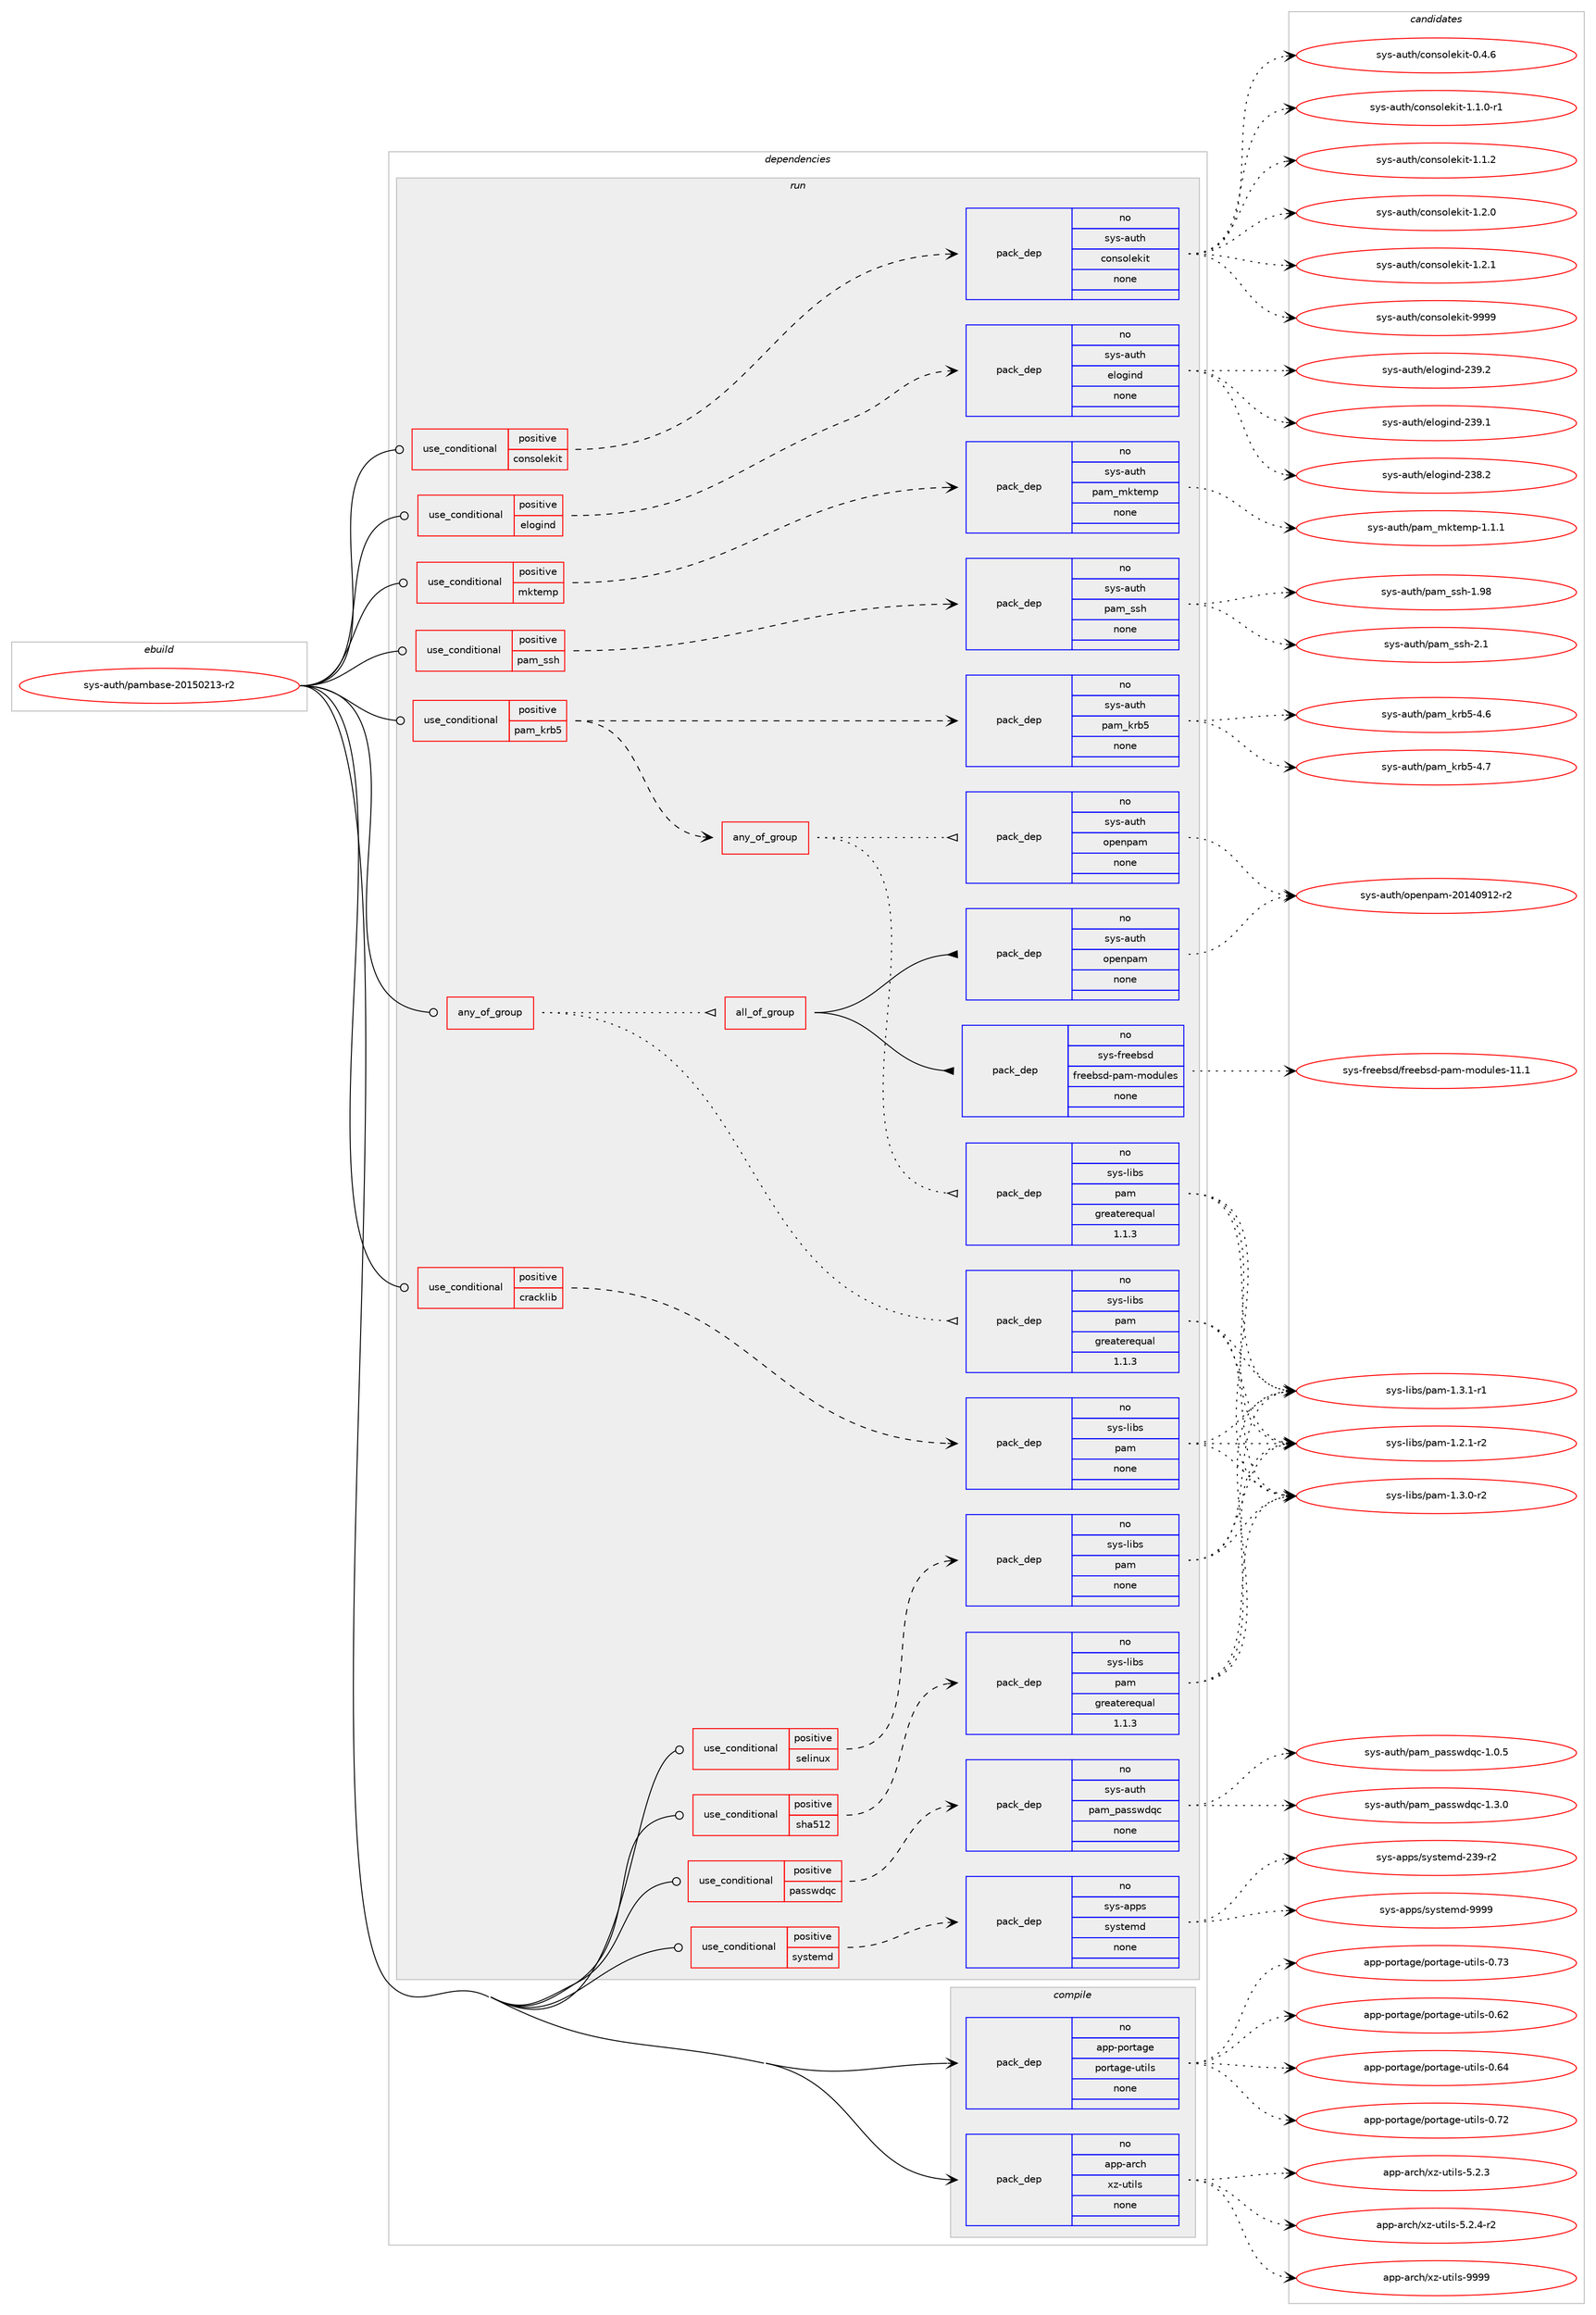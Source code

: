 digraph prolog {

# *************
# Graph options
# *************

newrank=true;
concentrate=true;
compound=true;
graph [rankdir=LR,fontname=Helvetica,fontsize=10,ranksep=1.5];#, ranksep=2.5, nodesep=0.2];
edge  [arrowhead=vee];
node  [fontname=Helvetica,fontsize=10];

# **********
# The ebuild
# **********

subgraph cluster_leftcol {
color=gray;
rank=same;
label=<<i>ebuild</i>>;
id [label="sys-auth/pambase-20150213-r2", color=red, width=4, href="../sys-auth/pambase-20150213-r2.svg"];
}

# ****************
# The dependencies
# ****************

subgraph cluster_midcol {
color=gray;
label=<<i>dependencies</i>>;
subgraph cluster_compile {
fillcolor="#eeeeee";
style=filled;
label=<<i>compile</i>>;
subgraph pack5057 {
dependency6252 [label=<<TABLE BORDER="0" CELLBORDER="1" CELLSPACING="0" CELLPADDING="4" WIDTH="220"><TR><TD ROWSPAN="6" CELLPADDING="30">pack_dep</TD></TR><TR><TD WIDTH="110">no</TD></TR><TR><TD>app-arch</TD></TR><TR><TD>xz-utils</TD></TR><TR><TD>none</TD></TR><TR><TD></TD></TR></TABLE>>, shape=none, color=blue];
}
id:e -> dependency6252:w [weight=20,style="solid",arrowhead="vee"];
subgraph pack5058 {
dependency6253 [label=<<TABLE BORDER="0" CELLBORDER="1" CELLSPACING="0" CELLPADDING="4" WIDTH="220"><TR><TD ROWSPAN="6" CELLPADDING="30">pack_dep</TD></TR><TR><TD WIDTH="110">no</TD></TR><TR><TD>app-portage</TD></TR><TR><TD>portage-utils</TD></TR><TR><TD>none</TD></TR><TR><TD></TD></TR></TABLE>>, shape=none, color=blue];
}
id:e -> dependency6253:w [weight=20,style="solid",arrowhead="vee"];
}
subgraph cluster_compileandrun {
fillcolor="#eeeeee";
style=filled;
label=<<i>compile and run</i>>;
}
subgraph cluster_run {
fillcolor="#eeeeee";
style=filled;
label=<<i>run</i>>;
subgraph any144 {
dependency6254 [label=<<TABLE BORDER="0" CELLBORDER="1" CELLSPACING="0" CELLPADDING="4"><TR><TD CELLPADDING="10">any_of_group</TD></TR></TABLE>>, shape=none, color=red];subgraph pack5059 {
dependency6255 [label=<<TABLE BORDER="0" CELLBORDER="1" CELLSPACING="0" CELLPADDING="4" WIDTH="220"><TR><TD ROWSPAN="6" CELLPADDING="30">pack_dep</TD></TR><TR><TD WIDTH="110">no</TD></TR><TR><TD>sys-libs</TD></TR><TR><TD>pam</TD></TR><TR><TD>greaterequal</TD></TR><TR><TD>1.1.3</TD></TR></TABLE>>, shape=none, color=blue];
}
dependency6254:e -> dependency6255:w [weight=20,style="dotted",arrowhead="oinv"];
subgraph all10 {
dependency6256 [label=<<TABLE BORDER="0" CELLBORDER="1" CELLSPACING="0" CELLPADDING="4"><TR><TD CELLPADDING="10">all_of_group</TD></TR></TABLE>>, shape=none, color=red];subgraph pack5060 {
dependency6257 [label=<<TABLE BORDER="0" CELLBORDER="1" CELLSPACING="0" CELLPADDING="4" WIDTH="220"><TR><TD ROWSPAN="6" CELLPADDING="30">pack_dep</TD></TR><TR><TD WIDTH="110">no</TD></TR><TR><TD>sys-auth</TD></TR><TR><TD>openpam</TD></TR><TR><TD>none</TD></TR><TR><TD></TD></TR></TABLE>>, shape=none, color=blue];
}
dependency6256:e -> dependency6257:w [weight=20,style="solid",arrowhead="inv"];
subgraph pack5061 {
dependency6258 [label=<<TABLE BORDER="0" CELLBORDER="1" CELLSPACING="0" CELLPADDING="4" WIDTH="220"><TR><TD ROWSPAN="6" CELLPADDING="30">pack_dep</TD></TR><TR><TD WIDTH="110">no</TD></TR><TR><TD>sys-freebsd</TD></TR><TR><TD>freebsd-pam-modules</TD></TR><TR><TD>none</TD></TR><TR><TD></TD></TR></TABLE>>, shape=none, color=blue];
}
dependency6256:e -> dependency6258:w [weight=20,style="solid",arrowhead="inv"];
}
dependency6254:e -> dependency6256:w [weight=20,style="dotted",arrowhead="oinv"];
}
id:e -> dependency6254:w [weight=20,style="solid",arrowhead="odot"];
subgraph cond1044 {
dependency6259 [label=<<TABLE BORDER="0" CELLBORDER="1" CELLSPACING="0" CELLPADDING="4"><TR><TD ROWSPAN="3" CELLPADDING="10">use_conditional</TD></TR><TR><TD>positive</TD></TR><TR><TD>consolekit</TD></TR></TABLE>>, shape=none, color=red];
subgraph pack5062 {
dependency6260 [label=<<TABLE BORDER="0" CELLBORDER="1" CELLSPACING="0" CELLPADDING="4" WIDTH="220"><TR><TD ROWSPAN="6" CELLPADDING="30">pack_dep</TD></TR><TR><TD WIDTH="110">no</TD></TR><TR><TD>sys-auth</TD></TR><TR><TD>consolekit</TD></TR><TR><TD>none</TD></TR><TR><TD></TD></TR></TABLE>>, shape=none, color=blue];
}
dependency6259:e -> dependency6260:w [weight=20,style="dashed",arrowhead="vee"];
}
id:e -> dependency6259:w [weight=20,style="solid",arrowhead="odot"];
subgraph cond1045 {
dependency6261 [label=<<TABLE BORDER="0" CELLBORDER="1" CELLSPACING="0" CELLPADDING="4"><TR><TD ROWSPAN="3" CELLPADDING="10">use_conditional</TD></TR><TR><TD>positive</TD></TR><TR><TD>cracklib</TD></TR></TABLE>>, shape=none, color=red];
subgraph pack5063 {
dependency6262 [label=<<TABLE BORDER="0" CELLBORDER="1" CELLSPACING="0" CELLPADDING="4" WIDTH="220"><TR><TD ROWSPAN="6" CELLPADDING="30">pack_dep</TD></TR><TR><TD WIDTH="110">no</TD></TR><TR><TD>sys-libs</TD></TR><TR><TD>pam</TD></TR><TR><TD>none</TD></TR><TR><TD></TD></TR></TABLE>>, shape=none, color=blue];
}
dependency6261:e -> dependency6262:w [weight=20,style="dashed",arrowhead="vee"];
}
id:e -> dependency6261:w [weight=20,style="solid",arrowhead="odot"];
subgraph cond1046 {
dependency6263 [label=<<TABLE BORDER="0" CELLBORDER="1" CELLSPACING="0" CELLPADDING="4"><TR><TD ROWSPAN="3" CELLPADDING="10">use_conditional</TD></TR><TR><TD>positive</TD></TR><TR><TD>elogind</TD></TR></TABLE>>, shape=none, color=red];
subgraph pack5064 {
dependency6264 [label=<<TABLE BORDER="0" CELLBORDER="1" CELLSPACING="0" CELLPADDING="4" WIDTH="220"><TR><TD ROWSPAN="6" CELLPADDING="30">pack_dep</TD></TR><TR><TD WIDTH="110">no</TD></TR><TR><TD>sys-auth</TD></TR><TR><TD>elogind</TD></TR><TR><TD>none</TD></TR><TR><TD></TD></TR></TABLE>>, shape=none, color=blue];
}
dependency6263:e -> dependency6264:w [weight=20,style="dashed",arrowhead="vee"];
}
id:e -> dependency6263:w [weight=20,style="solid",arrowhead="odot"];
subgraph cond1047 {
dependency6265 [label=<<TABLE BORDER="0" CELLBORDER="1" CELLSPACING="0" CELLPADDING="4"><TR><TD ROWSPAN="3" CELLPADDING="10">use_conditional</TD></TR><TR><TD>positive</TD></TR><TR><TD>mktemp</TD></TR></TABLE>>, shape=none, color=red];
subgraph pack5065 {
dependency6266 [label=<<TABLE BORDER="0" CELLBORDER="1" CELLSPACING="0" CELLPADDING="4" WIDTH="220"><TR><TD ROWSPAN="6" CELLPADDING="30">pack_dep</TD></TR><TR><TD WIDTH="110">no</TD></TR><TR><TD>sys-auth</TD></TR><TR><TD>pam_mktemp</TD></TR><TR><TD>none</TD></TR><TR><TD></TD></TR></TABLE>>, shape=none, color=blue];
}
dependency6265:e -> dependency6266:w [weight=20,style="dashed",arrowhead="vee"];
}
id:e -> dependency6265:w [weight=20,style="solid",arrowhead="odot"];
subgraph cond1048 {
dependency6267 [label=<<TABLE BORDER="0" CELLBORDER="1" CELLSPACING="0" CELLPADDING="4"><TR><TD ROWSPAN="3" CELLPADDING="10">use_conditional</TD></TR><TR><TD>positive</TD></TR><TR><TD>pam_krb5</TD></TR></TABLE>>, shape=none, color=red];
subgraph any145 {
dependency6268 [label=<<TABLE BORDER="0" CELLBORDER="1" CELLSPACING="0" CELLPADDING="4"><TR><TD CELLPADDING="10">any_of_group</TD></TR></TABLE>>, shape=none, color=red];subgraph pack5066 {
dependency6269 [label=<<TABLE BORDER="0" CELLBORDER="1" CELLSPACING="0" CELLPADDING="4" WIDTH="220"><TR><TD ROWSPAN="6" CELLPADDING="30">pack_dep</TD></TR><TR><TD WIDTH="110">no</TD></TR><TR><TD>sys-libs</TD></TR><TR><TD>pam</TD></TR><TR><TD>greaterequal</TD></TR><TR><TD>1.1.3</TD></TR></TABLE>>, shape=none, color=blue];
}
dependency6268:e -> dependency6269:w [weight=20,style="dotted",arrowhead="oinv"];
subgraph pack5067 {
dependency6270 [label=<<TABLE BORDER="0" CELLBORDER="1" CELLSPACING="0" CELLPADDING="4" WIDTH="220"><TR><TD ROWSPAN="6" CELLPADDING="30">pack_dep</TD></TR><TR><TD WIDTH="110">no</TD></TR><TR><TD>sys-auth</TD></TR><TR><TD>openpam</TD></TR><TR><TD>none</TD></TR><TR><TD></TD></TR></TABLE>>, shape=none, color=blue];
}
dependency6268:e -> dependency6270:w [weight=20,style="dotted",arrowhead="oinv"];
}
dependency6267:e -> dependency6268:w [weight=20,style="dashed",arrowhead="vee"];
subgraph pack5068 {
dependency6271 [label=<<TABLE BORDER="0" CELLBORDER="1" CELLSPACING="0" CELLPADDING="4" WIDTH="220"><TR><TD ROWSPAN="6" CELLPADDING="30">pack_dep</TD></TR><TR><TD WIDTH="110">no</TD></TR><TR><TD>sys-auth</TD></TR><TR><TD>pam_krb5</TD></TR><TR><TD>none</TD></TR><TR><TD></TD></TR></TABLE>>, shape=none, color=blue];
}
dependency6267:e -> dependency6271:w [weight=20,style="dashed",arrowhead="vee"];
}
id:e -> dependency6267:w [weight=20,style="solid",arrowhead="odot"];
subgraph cond1049 {
dependency6272 [label=<<TABLE BORDER="0" CELLBORDER="1" CELLSPACING="0" CELLPADDING="4"><TR><TD ROWSPAN="3" CELLPADDING="10">use_conditional</TD></TR><TR><TD>positive</TD></TR><TR><TD>pam_ssh</TD></TR></TABLE>>, shape=none, color=red];
subgraph pack5069 {
dependency6273 [label=<<TABLE BORDER="0" CELLBORDER="1" CELLSPACING="0" CELLPADDING="4" WIDTH="220"><TR><TD ROWSPAN="6" CELLPADDING="30">pack_dep</TD></TR><TR><TD WIDTH="110">no</TD></TR><TR><TD>sys-auth</TD></TR><TR><TD>pam_ssh</TD></TR><TR><TD>none</TD></TR><TR><TD></TD></TR></TABLE>>, shape=none, color=blue];
}
dependency6272:e -> dependency6273:w [weight=20,style="dashed",arrowhead="vee"];
}
id:e -> dependency6272:w [weight=20,style="solid",arrowhead="odot"];
subgraph cond1050 {
dependency6274 [label=<<TABLE BORDER="0" CELLBORDER="1" CELLSPACING="0" CELLPADDING="4"><TR><TD ROWSPAN="3" CELLPADDING="10">use_conditional</TD></TR><TR><TD>positive</TD></TR><TR><TD>passwdqc</TD></TR></TABLE>>, shape=none, color=red];
subgraph pack5070 {
dependency6275 [label=<<TABLE BORDER="0" CELLBORDER="1" CELLSPACING="0" CELLPADDING="4" WIDTH="220"><TR><TD ROWSPAN="6" CELLPADDING="30">pack_dep</TD></TR><TR><TD WIDTH="110">no</TD></TR><TR><TD>sys-auth</TD></TR><TR><TD>pam_passwdqc</TD></TR><TR><TD>none</TD></TR><TR><TD></TD></TR></TABLE>>, shape=none, color=blue];
}
dependency6274:e -> dependency6275:w [weight=20,style="dashed",arrowhead="vee"];
}
id:e -> dependency6274:w [weight=20,style="solid",arrowhead="odot"];
subgraph cond1051 {
dependency6276 [label=<<TABLE BORDER="0" CELLBORDER="1" CELLSPACING="0" CELLPADDING="4"><TR><TD ROWSPAN="3" CELLPADDING="10">use_conditional</TD></TR><TR><TD>positive</TD></TR><TR><TD>selinux</TD></TR></TABLE>>, shape=none, color=red];
subgraph pack5071 {
dependency6277 [label=<<TABLE BORDER="0" CELLBORDER="1" CELLSPACING="0" CELLPADDING="4" WIDTH="220"><TR><TD ROWSPAN="6" CELLPADDING="30">pack_dep</TD></TR><TR><TD WIDTH="110">no</TD></TR><TR><TD>sys-libs</TD></TR><TR><TD>pam</TD></TR><TR><TD>none</TD></TR><TR><TD></TD></TR></TABLE>>, shape=none, color=blue];
}
dependency6276:e -> dependency6277:w [weight=20,style="dashed",arrowhead="vee"];
}
id:e -> dependency6276:w [weight=20,style="solid",arrowhead="odot"];
subgraph cond1052 {
dependency6278 [label=<<TABLE BORDER="0" CELLBORDER="1" CELLSPACING="0" CELLPADDING="4"><TR><TD ROWSPAN="3" CELLPADDING="10">use_conditional</TD></TR><TR><TD>positive</TD></TR><TR><TD>sha512</TD></TR></TABLE>>, shape=none, color=red];
subgraph pack5072 {
dependency6279 [label=<<TABLE BORDER="0" CELLBORDER="1" CELLSPACING="0" CELLPADDING="4" WIDTH="220"><TR><TD ROWSPAN="6" CELLPADDING="30">pack_dep</TD></TR><TR><TD WIDTH="110">no</TD></TR><TR><TD>sys-libs</TD></TR><TR><TD>pam</TD></TR><TR><TD>greaterequal</TD></TR><TR><TD>1.1.3</TD></TR></TABLE>>, shape=none, color=blue];
}
dependency6278:e -> dependency6279:w [weight=20,style="dashed",arrowhead="vee"];
}
id:e -> dependency6278:w [weight=20,style="solid",arrowhead="odot"];
subgraph cond1053 {
dependency6280 [label=<<TABLE BORDER="0" CELLBORDER="1" CELLSPACING="0" CELLPADDING="4"><TR><TD ROWSPAN="3" CELLPADDING="10">use_conditional</TD></TR><TR><TD>positive</TD></TR><TR><TD>systemd</TD></TR></TABLE>>, shape=none, color=red];
subgraph pack5073 {
dependency6281 [label=<<TABLE BORDER="0" CELLBORDER="1" CELLSPACING="0" CELLPADDING="4" WIDTH="220"><TR><TD ROWSPAN="6" CELLPADDING="30">pack_dep</TD></TR><TR><TD WIDTH="110">no</TD></TR><TR><TD>sys-apps</TD></TR><TR><TD>systemd</TD></TR><TR><TD>none</TD></TR><TR><TD></TD></TR></TABLE>>, shape=none, color=blue];
}
dependency6280:e -> dependency6281:w [weight=20,style="dashed",arrowhead="vee"];
}
id:e -> dependency6280:w [weight=20,style="solid",arrowhead="odot"];
}
}

# **************
# The candidates
# **************

subgraph cluster_choices {
rank=same;
color=gray;
label=<<i>candidates</i>>;

subgraph choice5057 {
color=black;
nodesep=1;
choice971121124597114991044712012245117116105108115455346504651 [label="app-arch/xz-utils-5.2.3", color=red, width=4,href="../app-arch/xz-utils-5.2.3.svg"];
choice9711211245971149910447120122451171161051081154553465046524511450 [label="app-arch/xz-utils-5.2.4-r2", color=red, width=4,href="../app-arch/xz-utils-5.2.4-r2.svg"];
choice9711211245971149910447120122451171161051081154557575757 [label="app-arch/xz-utils-9999", color=red, width=4,href="../app-arch/xz-utils-9999.svg"];
dependency6252:e -> choice971121124597114991044712012245117116105108115455346504651:w [style=dotted,weight="100"];
dependency6252:e -> choice9711211245971149910447120122451171161051081154553465046524511450:w [style=dotted,weight="100"];
dependency6252:e -> choice9711211245971149910447120122451171161051081154557575757:w [style=dotted,weight="100"];
}
subgraph choice5058 {
color=black;
nodesep=1;
choice9711211245112111114116971031014711211111411697103101451171161051081154548465450 [label="app-portage/portage-utils-0.62", color=red, width=4,href="../app-portage/portage-utils-0.62.svg"];
choice9711211245112111114116971031014711211111411697103101451171161051081154548465452 [label="app-portage/portage-utils-0.64", color=red, width=4,href="../app-portage/portage-utils-0.64.svg"];
choice9711211245112111114116971031014711211111411697103101451171161051081154548465550 [label="app-portage/portage-utils-0.72", color=red, width=4,href="../app-portage/portage-utils-0.72.svg"];
choice9711211245112111114116971031014711211111411697103101451171161051081154548465551 [label="app-portage/portage-utils-0.73", color=red, width=4,href="../app-portage/portage-utils-0.73.svg"];
dependency6253:e -> choice9711211245112111114116971031014711211111411697103101451171161051081154548465450:w [style=dotted,weight="100"];
dependency6253:e -> choice9711211245112111114116971031014711211111411697103101451171161051081154548465452:w [style=dotted,weight="100"];
dependency6253:e -> choice9711211245112111114116971031014711211111411697103101451171161051081154548465550:w [style=dotted,weight="100"];
dependency6253:e -> choice9711211245112111114116971031014711211111411697103101451171161051081154548465551:w [style=dotted,weight="100"];
}
subgraph choice5059 {
color=black;
nodesep=1;
choice115121115451081059811547112971094549465046494511450 [label="sys-libs/pam-1.2.1-r2", color=red, width=4,href="../sys-libs/pam-1.2.1-r2.svg"];
choice115121115451081059811547112971094549465146484511450 [label="sys-libs/pam-1.3.0-r2", color=red, width=4,href="../sys-libs/pam-1.3.0-r2.svg"];
choice115121115451081059811547112971094549465146494511449 [label="sys-libs/pam-1.3.1-r1", color=red, width=4,href="../sys-libs/pam-1.3.1-r1.svg"];
dependency6255:e -> choice115121115451081059811547112971094549465046494511450:w [style=dotted,weight="100"];
dependency6255:e -> choice115121115451081059811547112971094549465146484511450:w [style=dotted,weight="100"];
dependency6255:e -> choice115121115451081059811547112971094549465146494511449:w [style=dotted,weight="100"];
}
subgraph choice5060 {
color=black;
nodesep=1;
choice115121115459711711610447111112101110112971094550484952485749504511450 [label="sys-auth/openpam-20140912-r2", color=red, width=4,href="../sys-auth/openpam-20140912-r2.svg"];
dependency6257:e -> choice115121115459711711610447111112101110112971094550484952485749504511450:w [style=dotted,weight="100"];
}
subgraph choice5061 {
color=black;
nodesep=1;
choice115121115451021141011019811510047102114101101981151004511297109451091111001171081011154549494649 [label="sys-freebsd/freebsd-pam-modules-11.1", color=red, width=4,href="../sys-freebsd/freebsd-pam-modules-11.1.svg"];
dependency6258:e -> choice115121115451021141011019811510047102114101101981151004511297109451091111001171081011154549494649:w [style=dotted,weight="100"];
}
subgraph choice5062 {
color=black;
nodesep=1;
choice11512111545971171161044799111110115111108101107105116454846524654 [label="sys-auth/consolekit-0.4.6", color=red, width=4,href="../sys-auth/consolekit-0.4.6.svg"];
choice115121115459711711610447991111101151111081011071051164549464946484511449 [label="sys-auth/consolekit-1.1.0-r1", color=red, width=4,href="../sys-auth/consolekit-1.1.0-r1.svg"];
choice11512111545971171161044799111110115111108101107105116454946494650 [label="sys-auth/consolekit-1.1.2", color=red, width=4,href="../sys-auth/consolekit-1.1.2.svg"];
choice11512111545971171161044799111110115111108101107105116454946504648 [label="sys-auth/consolekit-1.2.0", color=red, width=4,href="../sys-auth/consolekit-1.2.0.svg"];
choice11512111545971171161044799111110115111108101107105116454946504649 [label="sys-auth/consolekit-1.2.1", color=red, width=4,href="../sys-auth/consolekit-1.2.1.svg"];
choice115121115459711711610447991111101151111081011071051164557575757 [label="sys-auth/consolekit-9999", color=red, width=4,href="../sys-auth/consolekit-9999.svg"];
dependency6260:e -> choice11512111545971171161044799111110115111108101107105116454846524654:w [style=dotted,weight="100"];
dependency6260:e -> choice115121115459711711610447991111101151111081011071051164549464946484511449:w [style=dotted,weight="100"];
dependency6260:e -> choice11512111545971171161044799111110115111108101107105116454946494650:w [style=dotted,weight="100"];
dependency6260:e -> choice11512111545971171161044799111110115111108101107105116454946504648:w [style=dotted,weight="100"];
dependency6260:e -> choice11512111545971171161044799111110115111108101107105116454946504649:w [style=dotted,weight="100"];
dependency6260:e -> choice115121115459711711610447991111101151111081011071051164557575757:w [style=dotted,weight="100"];
}
subgraph choice5063 {
color=black;
nodesep=1;
choice115121115451081059811547112971094549465046494511450 [label="sys-libs/pam-1.2.1-r2", color=red, width=4,href="../sys-libs/pam-1.2.1-r2.svg"];
choice115121115451081059811547112971094549465146484511450 [label="sys-libs/pam-1.3.0-r2", color=red, width=4,href="../sys-libs/pam-1.3.0-r2.svg"];
choice115121115451081059811547112971094549465146494511449 [label="sys-libs/pam-1.3.1-r1", color=red, width=4,href="../sys-libs/pam-1.3.1-r1.svg"];
dependency6262:e -> choice115121115451081059811547112971094549465046494511450:w [style=dotted,weight="100"];
dependency6262:e -> choice115121115451081059811547112971094549465146484511450:w [style=dotted,weight="100"];
dependency6262:e -> choice115121115451081059811547112971094549465146494511449:w [style=dotted,weight="100"];
}
subgraph choice5064 {
color=black;
nodesep=1;
choice115121115459711711610447101108111103105110100455051574649 [label="sys-auth/elogind-239.1", color=red, width=4,href="../sys-auth/elogind-239.1.svg"];
choice115121115459711711610447101108111103105110100455051564650 [label="sys-auth/elogind-238.2", color=red, width=4,href="../sys-auth/elogind-238.2.svg"];
choice115121115459711711610447101108111103105110100455051574650 [label="sys-auth/elogind-239.2", color=red, width=4,href="../sys-auth/elogind-239.2.svg"];
dependency6264:e -> choice115121115459711711610447101108111103105110100455051574649:w [style=dotted,weight="100"];
dependency6264:e -> choice115121115459711711610447101108111103105110100455051564650:w [style=dotted,weight="100"];
dependency6264:e -> choice115121115459711711610447101108111103105110100455051574650:w [style=dotted,weight="100"];
}
subgraph choice5065 {
color=black;
nodesep=1;
choice1151211154597117116104471129710995109107116101109112454946494649 [label="sys-auth/pam_mktemp-1.1.1", color=red, width=4,href="../sys-auth/pam_mktemp-1.1.1.svg"];
dependency6266:e -> choice1151211154597117116104471129710995109107116101109112454946494649:w [style=dotted,weight="100"];
}
subgraph choice5066 {
color=black;
nodesep=1;
choice115121115451081059811547112971094549465046494511450 [label="sys-libs/pam-1.2.1-r2", color=red, width=4,href="../sys-libs/pam-1.2.1-r2.svg"];
choice115121115451081059811547112971094549465146484511450 [label="sys-libs/pam-1.3.0-r2", color=red, width=4,href="../sys-libs/pam-1.3.0-r2.svg"];
choice115121115451081059811547112971094549465146494511449 [label="sys-libs/pam-1.3.1-r1", color=red, width=4,href="../sys-libs/pam-1.3.1-r1.svg"];
dependency6269:e -> choice115121115451081059811547112971094549465046494511450:w [style=dotted,weight="100"];
dependency6269:e -> choice115121115451081059811547112971094549465146484511450:w [style=dotted,weight="100"];
dependency6269:e -> choice115121115451081059811547112971094549465146494511449:w [style=dotted,weight="100"];
}
subgraph choice5067 {
color=black;
nodesep=1;
choice115121115459711711610447111112101110112971094550484952485749504511450 [label="sys-auth/openpam-20140912-r2", color=red, width=4,href="../sys-auth/openpam-20140912-r2.svg"];
dependency6270:e -> choice115121115459711711610447111112101110112971094550484952485749504511450:w [style=dotted,weight="100"];
}
subgraph choice5068 {
color=black;
nodesep=1;
choice1151211154597117116104471129710995107114985345524654 [label="sys-auth/pam_krb5-4.6", color=red, width=4,href="../sys-auth/pam_krb5-4.6.svg"];
choice1151211154597117116104471129710995107114985345524655 [label="sys-auth/pam_krb5-4.7", color=red, width=4,href="../sys-auth/pam_krb5-4.7.svg"];
dependency6271:e -> choice1151211154597117116104471129710995107114985345524654:w [style=dotted,weight="100"];
dependency6271:e -> choice1151211154597117116104471129710995107114985345524655:w [style=dotted,weight="100"];
}
subgraph choice5069 {
color=black;
nodesep=1;
choice11512111545971171161044711297109951151151044549465756 [label="sys-auth/pam_ssh-1.98", color=red, width=4,href="../sys-auth/pam_ssh-1.98.svg"];
choice115121115459711711610447112971099511511510445504649 [label="sys-auth/pam_ssh-2.1", color=red, width=4,href="../sys-auth/pam_ssh-2.1.svg"];
dependency6273:e -> choice11512111545971171161044711297109951151151044549465756:w [style=dotted,weight="100"];
dependency6273:e -> choice115121115459711711610447112971099511511510445504649:w [style=dotted,weight="100"];
}
subgraph choice5070 {
color=black;
nodesep=1;
choice11512111545971171161044711297109951129711511511910011399454946484653 [label="sys-auth/pam_passwdqc-1.0.5", color=red, width=4,href="../sys-auth/pam_passwdqc-1.0.5.svg"];
choice11512111545971171161044711297109951129711511511910011399454946514648 [label="sys-auth/pam_passwdqc-1.3.0", color=red, width=4,href="../sys-auth/pam_passwdqc-1.3.0.svg"];
dependency6275:e -> choice11512111545971171161044711297109951129711511511910011399454946484653:w [style=dotted,weight="100"];
dependency6275:e -> choice11512111545971171161044711297109951129711511511910011399454946514648:w [style=dotted,weight="100"];
}
subgraph choice5071 {
color=black;
nodesep=1;
choice115121115451081059811547112971094549465046494511450 [label="sys-libs/pam-1.2.1-r2", color=red, width=4,href="../sys-libs/pam-1.2.1-r2.svg"];
choice115121115451081059811547112971094549465146484511450 [label="sys-libs/pam-1.3.0-r2", color=red, width=4,href="../sys-libs/pam-1.3.0-r2.svg"];
choice115121115451081059811547112971094549465146494511449 [label="sys-libs/pam-1.3.1-r1", color=red, width=4,href="../sys-libs/pam-1.3.1-r1.svg"];
dependency6277:e -> choice115121115451081059811547112971094549465046494511450:w [style=dotted,weight="100"];
dependency6277:e -> choice115121115451081059811547112971094549465146484511450:w [style=dotted,weight="100"];
dependency6277:e -> choice115121115451081059811547112971094549465146494511449:w [style=dotted,weight="100"];
}
subgraph choice5072 {
color=black;
nodesep=1;
choice115121115451081059811547112971094549465046494511450 [label="sys-libs/pam-1.2.1-r2", color=red, width=4,href="../sys-libs/pam-1.2.1-r2.svg"];
choice115121115451081059811547112971094549465146484511450 [label="sys-libs/pam-1.3.0-r2", color=red, width=4,href="../sys-libs/pam-1.3.0-r2.svg"];
choice115121115451081059811547112971094549465146494511449 [label="sys-libs/pam-1.3.1-r1", color=red, width=4,href="../sys-libs/pam-1.3.1-r1.svg"];
dependency6279:e -> choice115121115451081059811547112971094549465046494511450:w [style=dotted,weight="100"];
dependency6279:e -> choice115121115451081059811547112971094549465146484511450:w [style=dotted,weight="100"];
dependency6279:e -> choice115121115451081059811547112971094549465146494511449:w [style=dotted,weight="100"];
}
subgraph choice5073 {
color=black;
nodesep=1;
choice115121115459711211211547115121115116101109100455051574511450 [label="sys-apps/systemd-239-r2", color=red, width=4,href="../sys-apps/systemd-239-r2.svg"];
choice1151211154597112112115471151211151161011091004557575757 [label="sys-apps/systemd-9999", color=red, width=4,href="../sys-apps/systemd-9999.svg"];
dependency6281:e -> choice115121115459711211211547115121115116101109100455051574511450:w [style=dotted,weight="100"];
dependency6281:e -> choice1151211154597112112115471151211151161011091004557575757:w [style=dotted,weight="100"];
}
}

}
